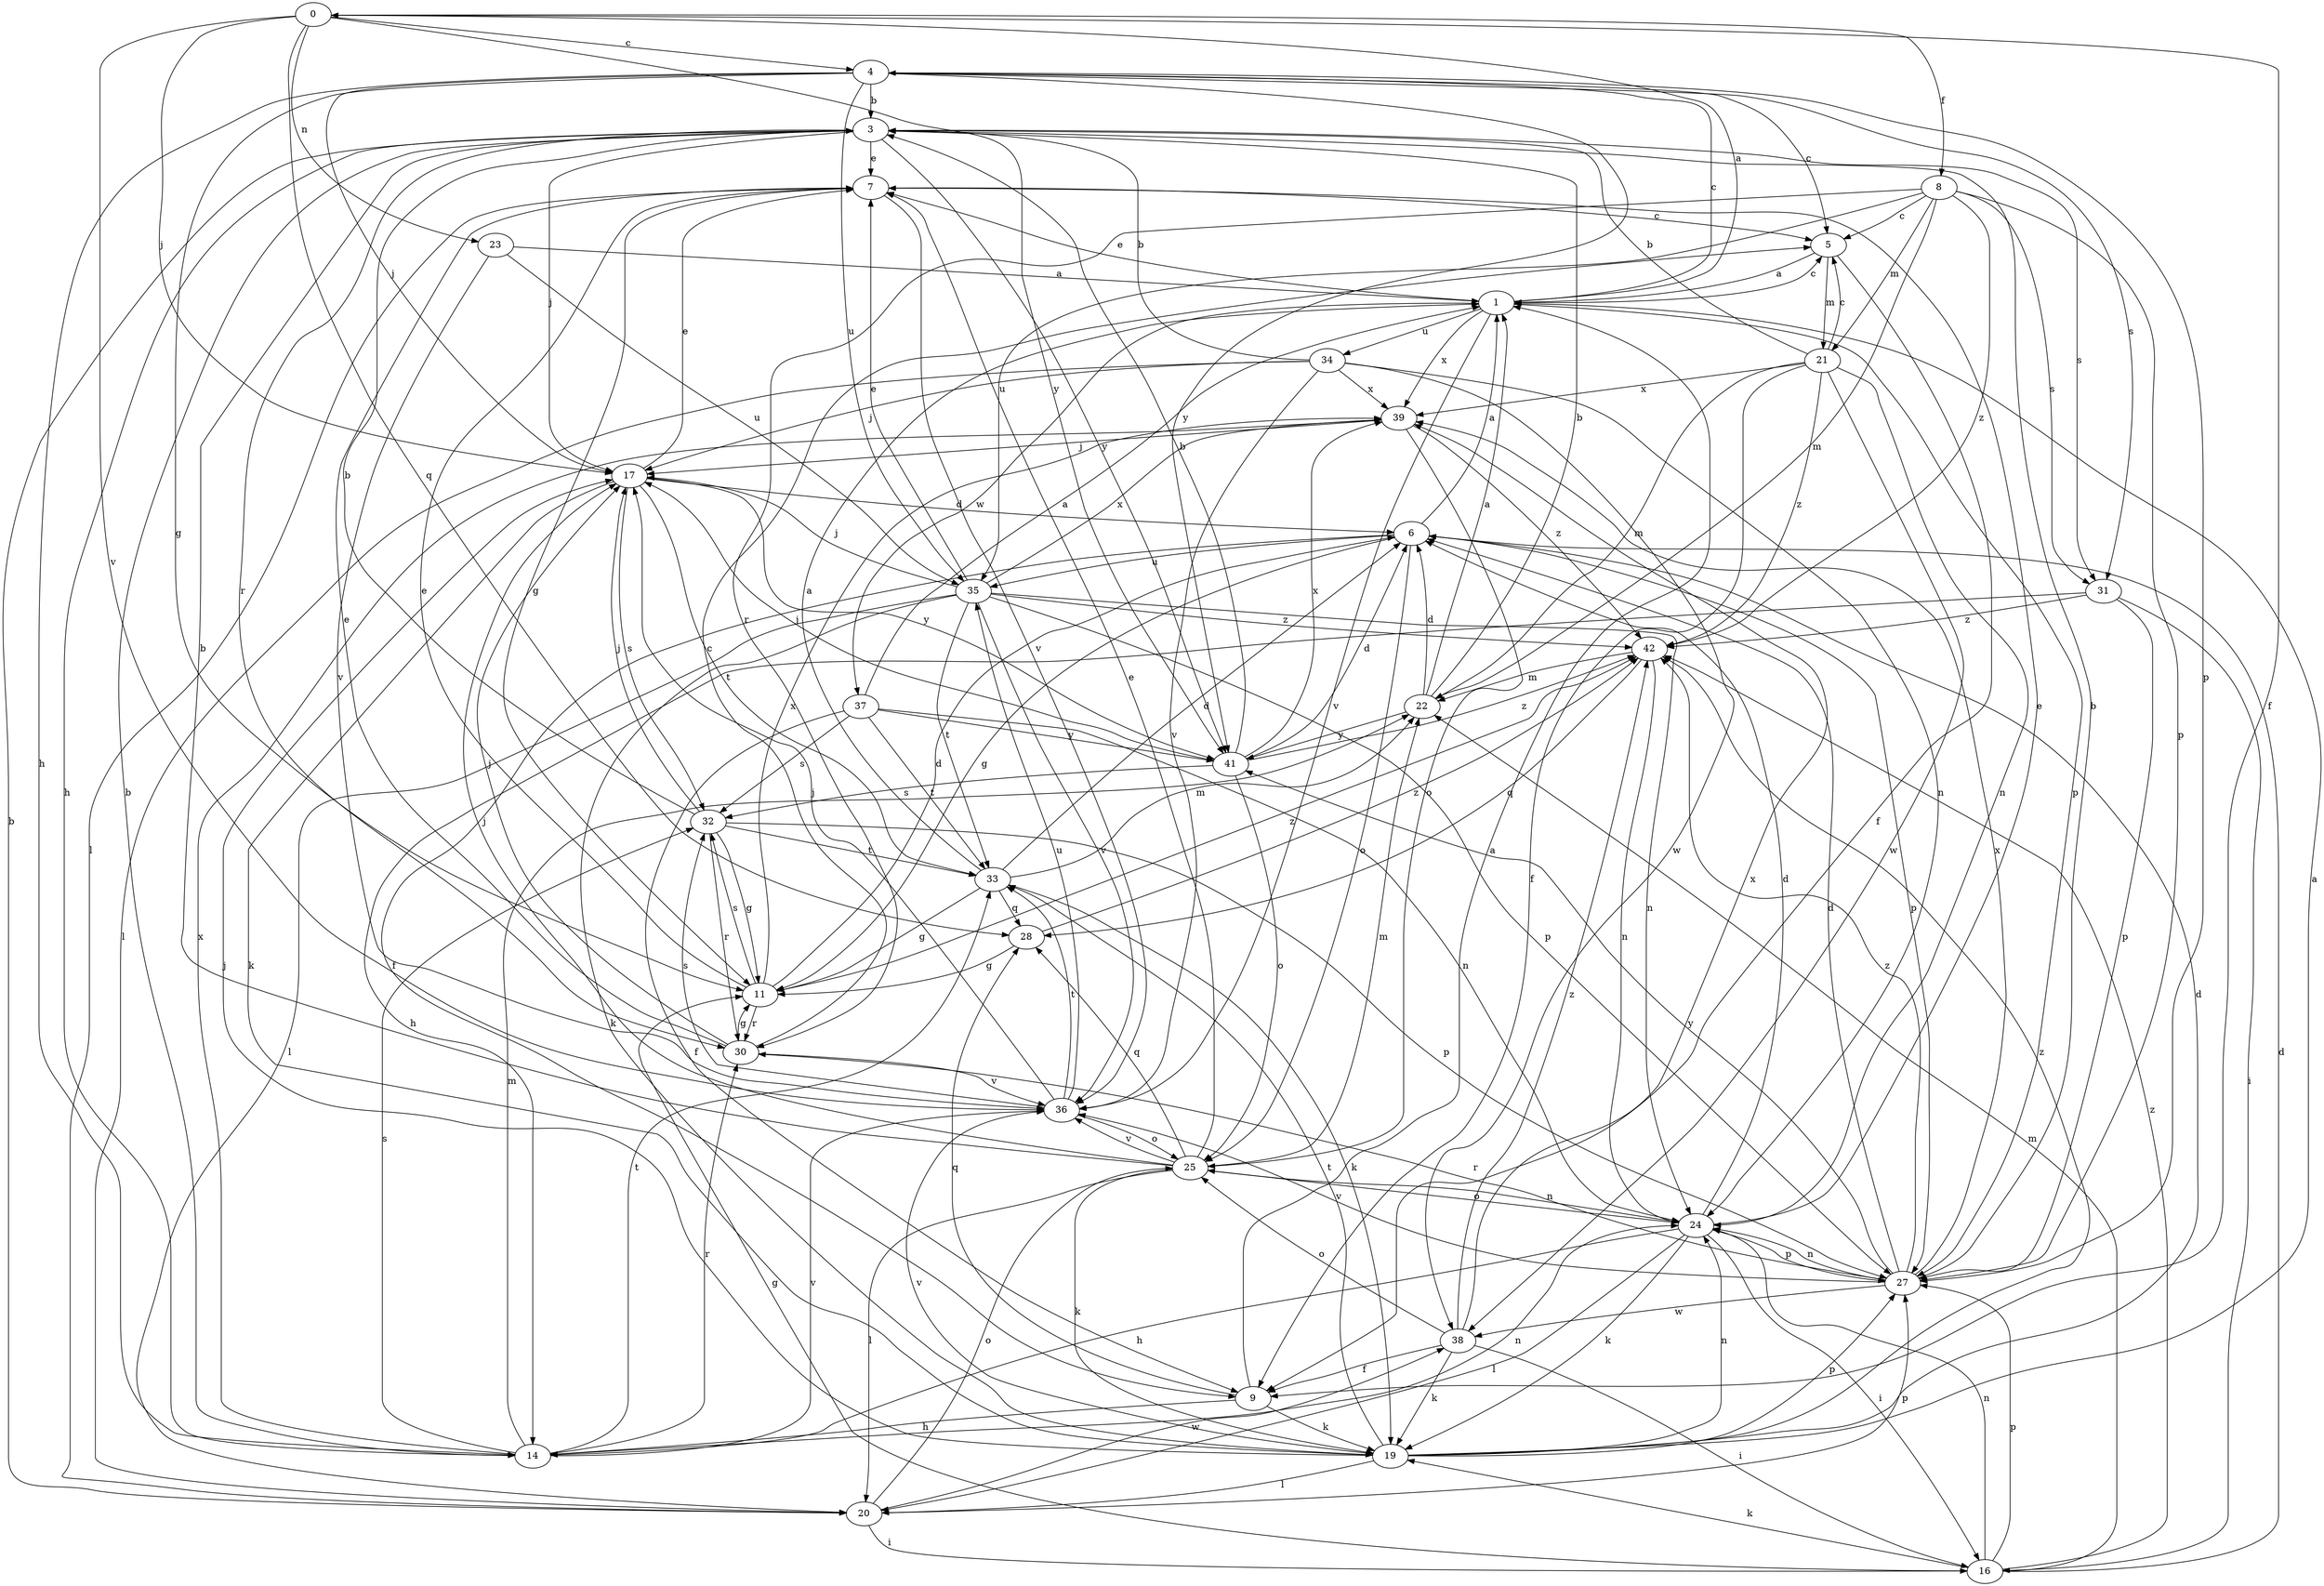 strict digraph  {
0;
1;
3;
4;
5;
6;
7;
8;
9;
11;
14;
16;
17;
19;
20;
21;
22;
23;
24;
25;
27;
28;
30;
31;
32;
33;
34;
35;
36;
37;
38;
39;
41;
42;
0 -> 4  [label=c];
0 -> 8  [label=f];
0 -> 9  [label=f];
0 -> 17  [label=j];
0 -> 23  [label=n];
0 -> 28  [label=q];
0 -> 36  [label=v];
0 -> 41  [label=y];
1 -> 0  [label=a];
1 -> 4  [label=c];
1 -> 5  [label=c];
1 -> 7  [label=e];
1 -> 27  [label=p];
1 -> 34  [label=u];
1 -> 36  [label=v];
1 -> 37  [label=w];
1 -> 39  [label=x];
3 -> 7  [label=e];
3 -> 14  [label=h];
3 -> 17  [label=j];
3 -> 30  [label=r];
3 -> 31  [label=s];
3 -> 41  [label=y];
4 -> 3  [label=b];
4 -> 5  [label=c];
4 -> 11  [label=g];
4 -> 14  [label=h];
4 -> 17  [label=j];
4 -> 27  [label=p];
4 -> 31  [label=s];
4 -> 35  [label=u];
4 -> 41  [label=y];
5 -> 1  [label=a];
5 -> 9  [label=f];
5 -> 21  [label=m];
6 -> 1  [label=a];
6 -> 9  [label=f];
6 -> 11  [label=g];
6 -> 25  [label=o];
6 -> 27  [label=p];
6 -> 35  [label=u];
7 -> 5  [label=c];
7 -> 11  [label=g];
7 -> 20  [label=l];
7 -> 36  [label=v];
8 -> 5  [label=c];
8 -> 21  [label=m];
8 -> 22  [label=m];
8 -> 27  [label=p];
8 -> 30  [label=r];
8 -> 31  [label=s];
8 -> 35  [label=u];
8 -> 42  [label=z];
9 -> 1  [label=a];
9 -> 14  [label=h];
9 -> 19  [label=k];
9 -> 28  [label=q];
11 -> 6  [label=d];
11 -> 7  [label=e];
11 -> 30  [label=r];
11 -> 32  [label=s];
11 -> 39  [label=x];
11 -> 42  [label=z];
14 -> 3  [label=b];
14 -> 22  [label=m];
14 -> 24  [label=n];
14 -> 30  [label=r];
14 -> 32  [label=s];
14 -> 33  [label=t];
14 -> 36  [label=v];
14 -> 39  [label=x];
16 -> 6  [label=d];
16 -> 11  [label=g];
16 -> 19  [label=k];
16 -> 22  [label=m];
16 -> 24  [label=n];
16 -> 27  [label=p];
16 -> 42  [label=z];
17 -> 6  [label=d];
17 -> 7  [label=e];
17 -> 19  [label=k];
17 -> 32  [label=s];
17 -> 33  [label=t];
17 -> 41  [label=y];
19 -> 1  [label=a];
19 -> 6  [label=d];
19 -> 17  [label=j];
19 -> 20  [label=l];
19 -> 24  [label=n];
19 -> 27  [label=p];
19 -> 33  [label=t];
19 -> 36  [label=v];
19 -> 42  [label=z];
20 -> 3  [label=b];
20 -> 16  [label=i];
20 -> 25  [label=o];
20 -> 27  [label=p];
20 -> 38  [label=w];
21 -> 3  [label=b];
21 -> 5  [label=c];
21 -> 9  [label=f];
21 -> 22  [label=m];
21 -> 24  [label=n];
21 -> 38  [label=w];
21 -> 39  [label=x];
21 -> 42  [label=z];
22 -> 1  [label=a];
22 -> 3  [label=b];
22 -> 6  [label=d];
22 -> 41  [label=y];
23 -> 1  [label=a];
23 -> 35  [label=u];
23 -> 36  [label=v];
24 -> 6  [label=d];
24 -> 7  [label=e];
24 -> 14  [label=h];
24 -> 16  [label=i];
24 -> 19  [label=k];
24 -> 20  [label=l];
24 -> 25  [label=o];
24 -> 27  [label=p];
25 -> 3  [label=b];
25 -> 7  [label=e];
25 -> 17  [label=j];
25 -> 19  [label=k];
25 -> 20  [label=l];
25 -> 22  [label=m];
25 -> 24  [label=n];
25 -> 28  [label=q];
25 -> 36  [label=v];
27 -> 3  [label=b];
27 -> 6  [label=d];
27 -> 24  [label=n];
27 -> 30  [label=r];
27 -> 36  [label=v];
27 -> 38  [label=w];
27 -> 39  [label=x];
27 -> 41  [label=y];
27 -> 42  [label=z];
28 -> 11  [label=g];
28 -> 42  [label=z];
30 -> 5  [label=c];
30 -> 7  [label=e];
30 -> 11  [label=g];
30 -> 17  [label=j];
30 -> 36  [label=v];
31 -> 14  [label=h];
31 -> 16  [label=i];
31 -> 27  [label=p];
31 -> 42  [label=z];
32 -> 3  [label=b];
32 -> 11  [label=g];
32 -> 17  [label=j];
32 -> 27  [label=p];
32 -> 30  [label=r];
32 -> 33  [label=t];
33 -> 1  [label=a];
33 -> 6  [label=d];
33 -> 11  [label=g];
33 -> 19  [label=k];
33 -> 22  [label=m];
33 -> 28  [label=q];
34 -> 3  [label=b];
34 -> 17  [label=j];
34 -> 20  [label=l];
34 -> 24  [label=n];
34 -> 36  [label=v];
34 -> 38  [label=w];
34 -> 39  [label=x];
35 -> 7  [label=e];
35 -> 17  [label=j];
35 -> 19  [label=k];
35 -> 20  [label=l];
35 -> 24  [label=n];
35 -> 27  [label=p];
35 -> 33  [label=t];
35 -> 36  [label=v];
35 -> 39  [label=x];
35 -> 42  [label=z];
36 -> 17  [label=j];
36 -> 25  [label=o];
36 -> 32  [label=s];
36 -> 33  [label=t];
36 -> 35  [label=u];
37 -> 1  [label=a];
37 -> 9  [label=f];
37 -> 24  [label=n];
37 -> 32  [label=s];
37 -> 33  [label=t];
37 -> 41  [label=y];
38 -> 9  [label=f];
38 -> 16  [label=i];
38 -> 19  [label=k];
38 -> 25  [label=o];
38 -> 39  [label=x];
38 -> 42  [label=z];
39 -> 17  [label=j];
39 -> 25  [label=o];
39 -> 42  [label=z];
41 -> 3  [label=b];
41 -> 6  [label=d];
41 -> 17  [label=j];
41 -> 25  [label=o];
41 -> 32  [label=s];
41 -> 39  [label=x];
41 -> 42  [label=z];
42 -> 22  [label=m];
42 -> 24  [label=n];
42 -> 28  [label=q];
}
